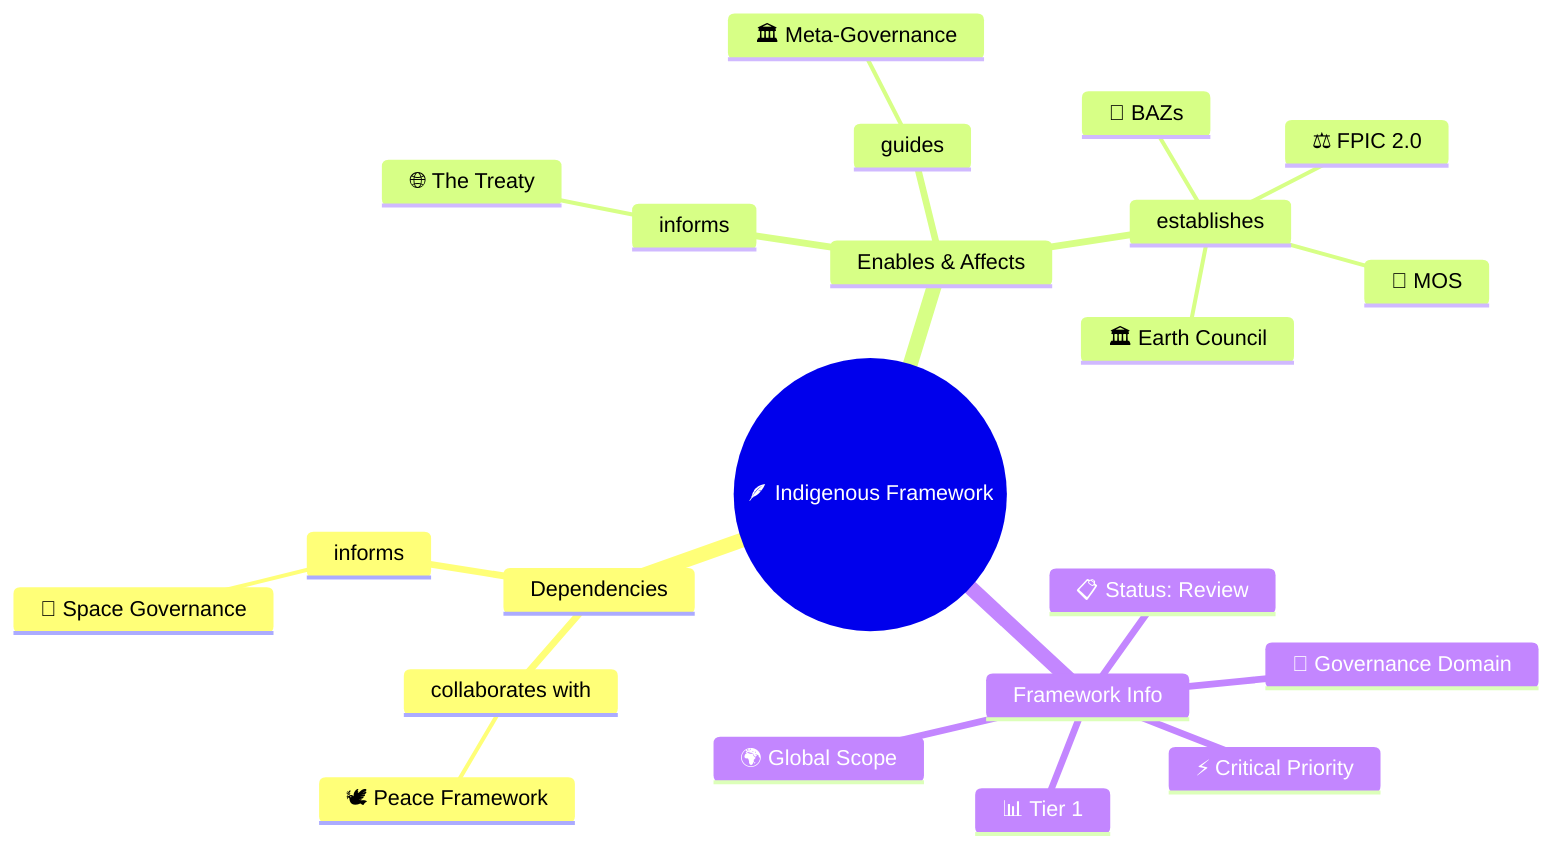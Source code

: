 mindmap
  root(("🪶 Indigenous Framework"))
    Dependencies
      collaborates with
        🕊️ Peace Framework
      informs
        🚀 Space Governance
    Enables & Affects
      informs
        🌐 The Treaty
      guides
        🏛️ Meta-Governance
      establishes
        🏛️ Earth Council
        🏢 BAZs
        ⚖️ FPIC 2.0
        🦋 MOS
    Framework Info
      📊 Tier 1
      🎯 Governance Domain
      🌍 Global Scope
      ⚡ Critical Priority
      📋 Status: Review